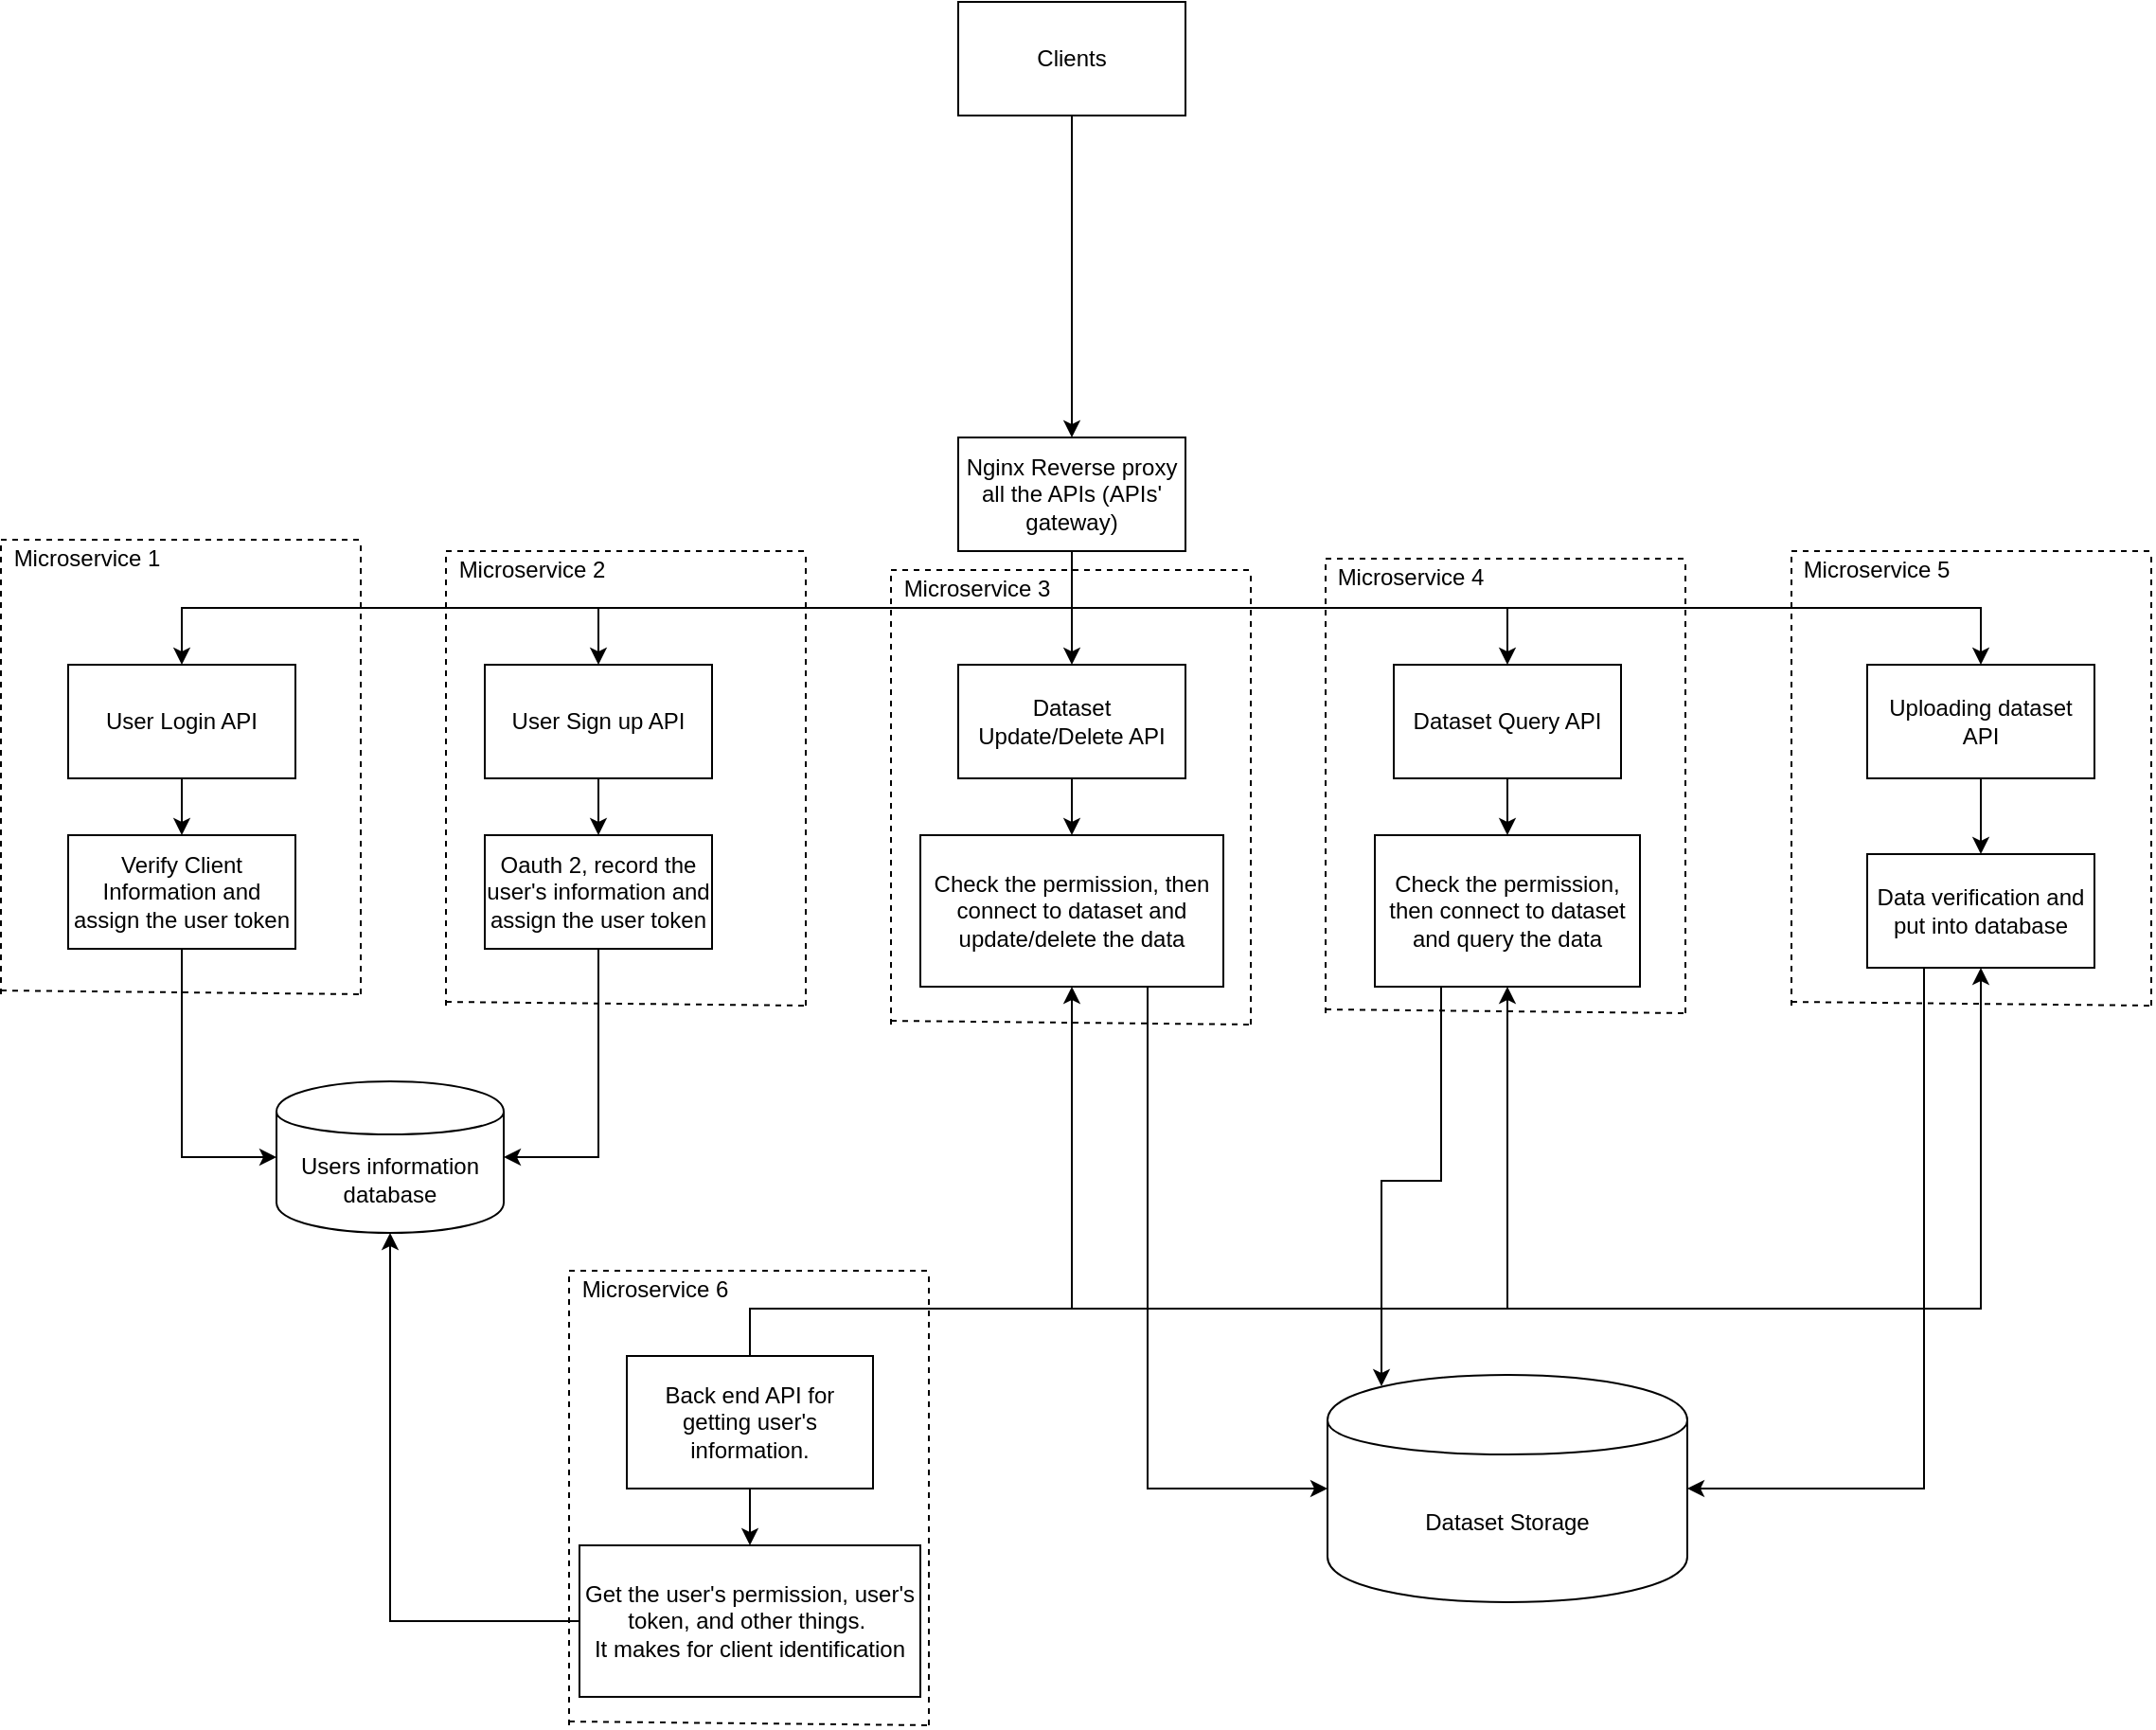 <mxfile version="10.5.9" type="github"><diagram id="BdXNo7XcTIUbs1MxbtQS" name="Page-1"><mxGraphModel dx="2496" dy="903" grid="1" gridSize="10" guides="1" tooltips="1" connect="1" arrows="1" fold="1" page="1" pageScale="1" pageWidth="827" pageHeight="1169" math="0" shadow="0"><root><mxCell id="0"/><mxCell id="1" parent="0"/><mxCell id="XDRwXw7FgSBE3GnslpfQ-49" style="edgeStyle=orthogonalEdgeStyle;rounded=0;orthogonalLoop=1;jettySize=auto;html=1;exitX=0.5;exitY=1;exitDx=0;exitDy=0;" edge="1" parent="1" source="XDRwXw7FgSBE3GnslpfQ-1" target="XDRwXw7FgSBE3GnslpfQ-13"><mxGeometry relative="1" as="geometry"/></mxCell><mxCell id="XDRwXw7FgSBE3GnslpfQ-1" value="Clients" style="rounded=0;whiteSpace=wrap;html=1;" vertex="1" parent="1"><mxGeometry x="330" y="180" width="120" height="60" as="geometry"/></mxCell><mxCell id="XDRwXw7FgSBE3GnslpfQ-57" style="edgeStyle=orthogonalEdgeStyle;rounded=0;orthogonalLoop=1;jettySize=auto;html=1;exitX=0.5;exitY=1;exitDx=0;exitDy=0;" edge="1" parent="1" source="XDRwXw7FgSBE3GnslpfQ-3" target="XDRwXw7FgSBE3GnslpfQ-53"><mxGeometry relative="1" as="geometry"/></mxCell><mxCell id="XDRwXw7FgSBE3GnslpfQ-3" value="Uploading dataset API" style="rounded=0;whiteSpace=wrap;html=1;" vertex="1" parent="1"><mxGeometry x="810" y="530" width="120" height="60" as="geometry"/></mxCell><mxCell id="XDRwXw7FgSBE3GnslpfQ-4" value="Dataset Storage" style="shape=cylinder;whiteSpace=wrap;html=1;boundedLbl=1;backgroundOutline=1;" vertex="1" parent="1"><mxGeometry x="525" y="905" width="190" height="120" as="geometry"/></mxCell><mxCell id="XDRwXw7FgSBE3GnslpfQ-92" style="edgeStyle=orthogonalEdgeStyle;rounded=0;orthogonalLoop=1;jettySize=auto;html=1;exitX=0.5;exitY=1;exitDx=0;exitDy=0;entryX=0.5;entryY=0;entryDx=0;entryDy=0;" edge="1" parent="1" source="XDRwXw7FgSBE3GnslpfQ-5" target="XDRwXw7FgSBE3GnslpfQ-36"><mxGeometry relative="1" as="geometry"/></mxCell><mxCell id="XDRwXw7FgSBE3GnslpfQ-5" value="Dataset Query API" style="rounded=0;whiteSpace=wrap;html=1;" vertex="1" parent="1"><mxGeometry x="560" y="530" width="120" height="60" as="geometry"/></mxCell><mxCell id="XDRwXw7FgSBE3GnslpfQ-30" style="edgeStyle=orthogonalEdgeStyle;rounded=0;orthogonalLoop=1;jettySize=auto;html=1;exitX=0.5;exitY=1;exitDx=0;exitDy=0;" edge="1" parent="1" source="XDRwXw7FgSBE3GnslpfQ-8" target="XDRwXw7FgSBE3GnslpfQ-27"><mxGeometry relative="1" as="geometry"/></mxCell><mxCell id="XDRwXw7FgSBE3GnslpfQ-8" value="User Login API" style="rounded=0;whiteSpace=wrap;html=1;" vertex="1" parent="1"><mxGeometry x="-140" y="530" width="120" height="60" as="geometry"/></mxCell><mxCell id="XDRwXw7FgSBE3GnslpfQ-10" value="Users information database" style="shape=cylinder;whiteSpace=wrap;html=1;boundedLbl=1;backgroundOutline=1;" vertex="1" parent="1"><mxGeometry x="-30" y="750" width="120" height="80" as="geometry"/></mxCell><mxCell id="XDRwXw7FgSBE3GnslpfQ-45" style="edgeStyle=orthogonalEdgeStyle;rounded=0;orthogonalLoop=1;jettySize=auto;html=1;exitX=0.5;exitY=1;exitDx=0;exitDy=0;entryX=0.5;entryY=0;entryDx=0;entryDy=0;" edge="1" parent="1" source="XDRwXw7FgSBE3GnslpfQ-11" target="XDRwXw7FgSBE3GnslpfQ-35"><mxGeometry relative="1" as="geometry"/></mxCell><mxCell id="XDRwXw7FgSBE3GnslpfQ-11" value="Dataset Update/Delete API" style="rounded=0;whiteSpace=wrap;html=1;" vertex="1" parent="1"><mxGeometry x="330" y="530" width="120" height="60" as="geometry"/></mxCell><mxCell id="XDRwXw7FgSBE3GnslpfQ-29" style="edgeStyle=orthogonalEdgeStyle;rounded=0;orthogonalLoop=1;jettySize=auto;html=1;exitX=0.5;exitY=1;exitDx=0;exitDy=0;entryX=0.5;entryY=0;entryDx=0;entryDy=0;" edge="1" parent="1" source="XDRwXw7FgSBE3GnslpfQ-12" target="XDRwXw7FgSBE3GnslpfQ-28"><mxGeometry relative="1" as="geometry"/></mxCell><mxCell id="XDRwXw7FgSBE3GnslpfQ-12" value="User Sign up API" style="rounded=0;whiteSpace=wrap;html=1;" vertex="1" parent="1"><mxGeometry x="80" y="530" width="120" height="60" as="geometry"/></mxCell><mxCell id="XDRwXw7FgSBE3GnslpfQ-16" style="edgeStyle=orthogonalEdgeStyle;rounded=0;orthogonalLoop=1;jettySize=auto;html=1;exitX=0.5;exitY=1;exitDx=0;exitDy=0;entryX=0.5;entryY=0;entryDx=0;entryDy=0;" edge="1" parent="1" source="XDRwXw7FgSBE3GnslpfQ-13" target="XDRwXw7FgSBE3GnslpfQ-11"><mxGeometry relative="1" as="geometry"/></mxCell><mxCell id="XDRwXw7FgSBE3GnslpfQ-17" style="edgeStyle=orthogonalEdgeStyle;rounded=0;orthogonalLoop=1;jettySize=auto;html=1;exitX=0.5;exitY=1;exitDx=0;exitDy=0;entryX=0.5;entryY=0;entryDx=0;entryDy=0;" edge="1" parent="1" source="XDRwXw7FgSBE3GnslpfQ-13" target="XDRwXw7FgSBE3GnslpfQ-5"><mxGeometry relative="1" as="geometry"/></mxCell><mxCell id="XDRwXw7FgSBE3GnslpfQ-18" style="edgeStyle=orthogonalEdgeStyle;rounded=0;orthogonalLoop=1;jettySize=auto;html=1;exitX=0.5;exitY=1;exitDx=0;exitDy=0;entryX=0.5;entryY=0;entryDx=0;entryDy=0;" edge="1" parent="1" source="XDRwXw7FgSBE3GnslpfQ-13" target="XDRwXw7FgSBE3GnslpfQ-3"><mxGeometry relative="1" as="geometry"/></mxCell><mxCell id="XDRwXw7FgSBE3GnslpfQ-19" style="edgeStyle=orthogonalEdgeStyle;rounded=0;orthogonalLoop=1;jettySize=auto;html=1;exitX=0.5;exitY=1;exitDx=0;exitDy=0;entryX=0.5;entryY=0;entryDx=0;entryDy=0;" edge="1" parent="1" source="XDRwXw7FgSBE3GnslpfQ-13" target="XDRwXw7FgSBE3GnslpfQ-12"><mxGeometry relative="1" as="geometry"/></mxCell><mxCell id="XDRwXw7FgSBE3GnslpfQ-20" style="edgeStyle=orthogonalEdgeStyle;rounded=0;orthogonalLoop=1;jettySize=auto;html=1;exitX=0.5;exitY=1;exitDx=0;exitDy=0;entryX=0.5;entryY=0;entryDx=0;entryDy=0;" edge="1" parent="1" source="XDRwXw7FgSBE3GnslpfQ-13" target="XDRwXw7FgSBE3GnslpfQ-8"><mxGeometry relative="1" as="geometry"/></mxCell><mxCell id="XDRwXw7FgSBE3GnslpfQ-13" value="Nginx&amp;nbsp;Reverse proxy all the APIs (APIs' gateway)" style="rounded=0;whiteSpace=wrap;html=1;" vertex="1" parent="1"><mxGeometry x="330" y="410" width="120" height="60" as="geometry"/></mxCell><mxCell id="XDRwXw7FgSBE3GnslpfQ-31" style="edgeStyle=orthogonalEdgeStyle;rounded=0;orthogonalLoop=1;jettySize=auto;html=1;exitX=0.5;exitY=1;exitDx=0;exitDy=0;entryX=0;entryY=0.5;entryDx=0;entryDy=0;" edge="1" parent="1" source="XDRwXw7FgSBE3GnslpfQ-27" target="XDRwXw7FgSBE3GnslpfQ-10"><mxGeometry relative="1" as="geometry"/></mxCell><mxCell id="XDRwXw7FgSBE3GnslpfQ-27" value="Verify Client Information and assign the user token" style="rounded=0;whiteSpace=wrap;html=1;" vertex="1" parent="1"><mxGeometry x="-140" y="620" width="120" height="60" as="geometry"/></mxCell><mxCell id="XDRwXw7FgSBE3GnslpfQ-34" style="edgeStyle=orthogonalEdgeStyle;rounded=0;orthogonalLoop=1;jettySize=auto;html=1;exitX=0.5;exitY=1;exitDx=0;exitDy=0;entryX=1;entryY=0.5;entryDx=0;entryDy=0;" edge="1" parent="1" source="XDRwXw7FgSBE3GnslpfQ-28" target="XDRwXw7FgSBE3GnslpfQ-10"><mxGeometry relative="1" as="geometry"/></mxCell><mxCell id="XDRwXw7FgSBE3GnslpfQ-28" value="Oauth 2, record the user's information and assign the user token" style="rounded=0;whiteSpace=wrap;html=1;" vertex="1" parent="1"><mxGeometry x="80" y="620" width="120" height="60" as="geometry"/></mxCell><mxCell id="XDRwXw7FgSBE3GnslpfQ-61" style="edgeStyle=orthogonalEdgeStyle;rounded=0;orthogonalLoop=1;jettySize=auto;html=1;exitX=0.75;exitY=1;exitDx=0;exitDy=0;entryX=0;entryY=0.5;entryDx=0;entryDy=0;" edge="1" parent="1" source="XDRwXw7FgSBE3GnslpfQ-35" target="XDRwXw7FgSBE3GnslpfQ-4"><mxGeometry relative="1" as="geometry"/></mxCell><mxCell id="XDRwXw7FgSBE3GnslpfQ-35" value="Check the p&lt;span&gt;ermission, then connect to dataset and update/delete the data&lt;/span&gt;" style="rounded=0;whiteSpace=wrap;html=1;" vertex="1" parent="1"><mxGeometry x="310" y="620" width="160" height="80" as="geometry"/></mxCell><mxCell id="XDRwXw7FgSBE3GnslpfQ-60" style="edgeStyle=orthogonalEdgeStyle;rounded=0;orthogonalLoop=1;jettySize=auto;html=1;exitX=0.25;exitY=1;exitDx=0;exitDy=0;entryX=0.15;entryY=0.05;entryDx=0;entryDy=0;entryPerimeter=0;" edge="1" parent="1" source="XDRwXw7FgSBE3GnslpfQ-36" target="XDRwXw7FgSBE3GnslpfQ-4"><mxGeometry relative="1" as="geometry"/></mxCell><mxCell id="XDRwXw7FgSBE3GnslpfQ-36" value="Check the permission, then connect to dataset and query the data" style="rounded=0;whiteSpace=wrap;html=1;" vertex="1" parent="1"><mxGeometry x="550" y="620" width="140" height="80" as="geometry"/></mxCell><mxCell id="XDRwXw7FgSBE3GnslpfQ-42" style="edgeStyle=orthogonalEdgeStyle;rounded=0;orthogonalLoop=1;jettySize=auto;html=1;exitX=0.5;exitY=1;exitDx=0;exitDy=0;entryX=0.5;entryY=0;entryDx=0;entryDy=0;" edge="1" parent="1" source="XDRwXw7FgSBE3GnslpfQ-37" target="XDRwXw7FgSBE3GnslpfQ-38"><mxGeometry relative="1" as="geometry"/></mxCell><mxCell id="XDRwXw7FgSBE3GnslpfQ-51" style="edgeStyle=orthogonalEdgeStyle;rounded=0;orthogonalLoop=1;jettySize=auto;html=1;exitX=0.5;exitY=0;exitDx=0;exitDy=0;" edge="1" parent="1" source="XDRwXw7FgSBE3GnslpfQ-37" target="XDRwXw7FgSBE3GnslpfQ-35"><mxGeometry relative="1" as="geometry"><Array as="points"><mxPoint x="220" y="870"/><mxPoint x="390" y="870"/></Array></mxGeometry></mxCell><mxCell id="XDRwXw7FgSBE3GnslpfQ-52" style="edgeStyle=orthogonalEdgeStyle;rounded=0;orthogonalLoop=1;jettySize=auto;html=1;exitX=0.5;exitY=0;exitDx=0;exitDy=0;entryX=0.5;entryY=1;entryDx=0;entryDy=0;" edge="1" parent="1" source="XDRwXw7FgSBE3GnslpfQ-37" target="XDRwXw7FgSBE3GnslpfQ-36"><mxGeometry relative="1" as="geometry"><Array as="points"><mxPoint x="220" y="870"/><mxPoint x="620" y="870"/></Array></mxGeometry></mxCell><mxCell id="XDRwXw7FgSBE3GnslpfQ-58" style="edgeStyle=orthogonalEdgeStyle;rounded=0;orthogonalLoop=1;jettySize=auto;html=1;exitX=0.5;exitY=0;exitDx=0;exitDy=0;entryX=0.5;entryY=1;entryDx=0;entryDy=0;" edge="1" parent="1" source="XDRwXw7FgSBE3GnslpfQ-37" target="XDRwXw7FgSBE3GnslpfQ-53"><mxGeometry relative="1" as="geometry"><Array as="points"><mxPoint x="220" y="870"/><mxPoint x="870" y="870"/></Array></mxGeometry></mxCell><mxCell id="XDRwXw7FgSBE3GnslpfQ-37" value="Back end API for getting user's information." style="rounded=0;whiteSpace=wrap;html=1;" vertex="1" parent="1"><mxGeometry x="155" y="895" width="130" height="70" as="geometry"/></mxCell><mxCell id="XDRwXw7FgSBE3GnslpfQ-43" style="edgeStyle=orthogonalEdgeStyle;rounded=0;orthogonalLoop=1;jettySize=auto;html=1;exitX=0;exitY=0.5;exitDx=0;exitDy=0;entryX=0.5;entryY=1;entryDx=0;entryDy=0;" edge="1" parent="1" source="XDRwXw7FgSBE3GnslpfQ-38" target="XDRwXw7FgSBE3GnslpfQ-10"><mxGeometry relative="1" as="geometry"/></mxCell><mxCell id="XDRwXw7FgSBE3GnslpfQ-38" value="Get the user's permission, user's token, and other things.&amp;nbsp;&lt;br&gt;It makes for client identification&lt;br&gt;" style="rounded=0;whiteSpace=wrap;html=1;" vertex="1" parent="1"><mxGeometry x="130" y="995" width="180" height="80" as="geometry"/></mxCell><mxCell id="XDRwXw7FgSBE3GnslpfQ-59" style="edgeStyle=orthogonalEdgeStyle;rounded=0;orthogonalLoop=1;jettySize=auto;html=1;exitX=0.25;exitY=1;exitDx=0;exitDy=0;entryX=1;entryY=0.5;entryDx=0;entryDy=0;" edge="1" parent="1" source="XDRwXw7FgSBE3GnslpfQ-53" target="XDRwXw7FgSBE3GnslpfQ-4"><mxGeometry relative="1" as="geometry"/></mxCell><mxCell id="XDRwXw7FgSBE3GnslpfQ-53" value="&lt;span&gt;Data verification and put into database&lt;/span&gt;" style="rounded=0;whiteSpace=wrap;html=1;" vertex="1" parent="1"><mxGeometry x="810" y="630" width="120" height="60" as="geometry"/></mxCell><mxCell id="XDRwXw7FgSBE3GnslpfQ-62" value="" style="endArrow=none;dashed=1;html=1;" edge="1" parent="1"><mxGeometry width="50" height="50" relative="1" as="geometry"><mxPoint x="-175.5" y="464" as="sourcePoint"/><mxPoint x="14.5" y="464" as="targetPoint"/></mxGeometry></mxCell><mxCell id="XDRwXw7FgSBE3GnslpfQ-63" value="" style="endArrow=none;dashed=1;html=1;" edge="1" parent="1"><mxGeometry width="50" height="50" relative="1" as="geometry"><mxPoint x="14.5" y="704" as="sourcePoint"/><mxPoint x="14.5" y="464" as="targetPoint"/></mxGeometry></mxCell><mxCell id="XDRwXw7FgSBE3GnslpfQ-64" value="" style="endArrow=none;dashed=1;html=1;" edge="1" parent="1"><mxGeometry width="50" height="50" relative="1" as="geometry"><mxPoint x="-175.5" y="704" as="sourcePoint"/><mxPoint x="-175.5" y="464" as="targetPoint"/></mxGeometry></mxCell><mxCell id="XDRwXw7FgSBE3GnslpfQ-65" value="" style="endArrow=none;dashed=1;html=1;" edge="1" parent="1"><mxGeometry width="50" height="50" relative="1" as="geometry"><mxPoint x="-175.5" y="702" as="sourcePoint"/><mxPoint x="14.5" y="704" as="targetPoint"/></mxGeometry></mxCell><mxCell id="XDRwXw7FgSBE3GnslpfQ-66" value="Microservice 1" style="text;html=1;strokeColor=none;fillColor=none;align=center;verticalAlign=middle;whiteSpace=wrap;rounded=0;" vertex="1" parent="1"><mxGeometry x="-175.5" y="464" width="90" height="20" as="geometry"/></mxCell><mxCell id="XDRwXw7FgSBE3GnslpfQ-67" value="" style="endArrow=none;dashed=1;html=1;" edge="1" parent="1"><mxGeometry width="50" height="50" relative="1" as="geometry"><mxPoint x="59.5" y="470" as="sourcePoint"/><mxPoint x="249.5" y="470" as="targetPoint"/></mxGeometry></mxCell><mxCell id="XDRwXw7FgSBE3GnslpfQ-68" value="" style="endArrow=none;dashed=1;html=1;" edge="1" parent="1"><mxGeometry width="50" height="50" relative="1" as="geometry"><mxPoint x="249.5" y="710" as="sourcePoint"/><mxPoint x="249.5" y="470" as="targetPoint"/></mxGeometry></mxCell><mxCell id="XDRwXw7FgSBE3GnslpfQ-69" value="" style="endArrow=none;dashed=1;html=1;" edge="1" parent="1"><mxGeometry width="50" height="50" relative="1" as="geometry"><mxPoint x="59.5" y="710" as="sourcePoint"/><mxPoint x="59.5" y="470" as="targetPoint"/></mxGeometry></mxCell><mxCell id="XDRwXw7FgSBE3GnslpfQ-70" value="" style="endArrow=none;dashed=1;html=1;" edge="1" parent="1"><mxGeometry width="50" height="50" relative="1" as="geometry"><mxPoint x="59.5" y="708" as="sourcePoint"/><mxPoint x="249.5" y="710" as="targetPoint"/></mxGeometry></mxCell><mxCell id="XDRwXw7FgSBE3GnslpfQ-71" value="Microservice 2" style="text;html=1;strokeColor=none;fillColor=none;align=center;verticalAlign=middle;whiteSpace=wrap;rounded=0;" vertex="1" parent="1"><mxGeometry x="59.5" y="470" width="90" height="20" as="geometry"/></mxCell><mxCell id="XDRwXw7FgSBE3GnslpfQ-72" value="" style="endArrow=none;dashed=1;html=1;" edge="1" parent="1"><mxGeometry width="50" height="50" relative="1" as="geometry"><mxPoint x="294.5" y="480" as="sourcePoint"/><mxPoint x="484.5" y="480" as="targetPoint"/></mxGeometry></mxCell><mxCell id="XDRwXw7FgSBE3GnslpfQ-73" value="" style="endArrow=none;dashed=1;html=1;" edge="1" parent="1"><mxGeometry width="50" height="50" relative="1" as="geometry"><mxPoint x="484.5" y="720" as="sourcePoint"/><mxPoint x="484.5" y="480" as="targetPoint"/></mxGeometry></mxCell><mxCell id="XDRwXw7FgSBE3GnslpfQ-74" value="" style="endArrow=none;dashed=1;html=1;" edge="1" parent="1"><mxGeometry width="50" height="50" relative="1" as="geometry"><mxPoint x="294.5" y="720" as="sourcePoint"/><mxPoint x="294.5" y="480" as="targetPoint"/></mxGeometry></mxCell><mxCell id="XDRwXw7FgSBE3GnslpfQ-75" value="" style="endArrow=none;dashed=1;html=1;" edge="1" parent="1"><mxGeometry width="50" height="50" relative="1" as="geometry"><mxPoint x="294.5" y="718" as="sourcePoint"/><mxPoint x="484.5" y="720" as="targetPoint"/></mxGeometry></mxCell><mxCell id="XDRwXw7FgSBE3GnslpfQ-76" value="Microservice 3" style="text;html=1;strokeColor=none;fillColor=none;align=center;verticalAlign=middle;whiteSpace=wrap;rounded=0;" vertex="1" parent="1"><mxGeometry x="294.5" y="480" width="90" height="20" as="geometry"/></mxCell><mxCell id="XDRwXw7FgSBE3GnslpfQ-77" value="" style="endArrow=none;dashed=1;html=1;" edge="1" parent="1"><mxGeometry width="50" height="50" relative="1" as="geometry"><mxPoint x="524" y="474" as="sourcePoint"/><mxPoint x="714" y="474" as="targetPoint"/></mxGeometry></mxCell><mxCell id="XDRwXw7FgSBE3GnslpfQ-78" value="" style="endArrow=none;dashed=1;html=1;" edge="1" parent="1"><mxGeometry width="50" height="50" relative="1" as="geometry"><mxPoint x="714" y="714" as="sourcePoint"/><mxPoint x="714" y="474" as="targetPoint"/></mxGeometry></mxCell><mxCell id="XDRwXw7FgSBE3GnslpfQ-79" value="" style="endArrow=none;dashed=1;html=1;" edge="1" parent="1"><mxGeometry width="50" height="50" relative="1" as="geometry"><mxPoint x="524" y="714" as="sourcePoint"/><mxPoint x="524" y="474" as="targetPoint"/></mxGeometry></mxCell><mxCell id="XDRwXw7FgSBE3GnslpfQ-80" value="" style="endArrow=none;dashed=1;html=1;" edge="1" parent="1"><mxGeometry width="50" height="50" relative="1" as="geometry"><mxPoint x="524" y="712" as="sourcePoint"/><mxPoint x="714" y="714" as="targetPoint"/></mxGeometry></mxCell><mxCell id="XDRwXw7FgSBE3GnslpfQ-81" value="Microservice 4" style="text;html=1;strokeColor=none;fillColor=none;align=center;verticalAlign=middle;whiteSpace=wrap;rounded=0;" vertex="1" parent="1"><mxGeometry x="524" y="474" width="90" height="20" as="geometry"/></mxCell><mxCell id="XDRwXw7FgSBE3GnslpfQ-82" value="" style="endArrow=none;dashed=1;html=1;" edge="1" parent="1"><mxGeometry width="50" height="50" relative="1" as="geometry"><mxPoint x="770" y="470" as="sourcePoint"/><mxPoint x="960" y="470" as="targetPoint"/></mxGeometry></mxCell><mxCell id="XDRwXw7FgSBE3GnslpfQ-83" value="" style="endArrow=none;dashed=1;html=1;" edge="1" parent="1"><mxGeometry width="50" height="50" relative="1" as="geometry"><mxPoint x="960" y="710" as="sourcePoint"/><mxPoint x="960" y="470" as="targetPoint"/></mxGeometry></mxCell><mxCell id="XDRwXw7FgSBE3GnslpfQ-84" value="" style="endArrow=none;dashed=1;html=1;" edge="1" parent="1"><mxGeometry width="50" height="50" relative="1" as="geometry"><mxPoint x="770" y="710" as="sourcePoint"/><mxPoint x="770" y="470" as="targetPoint"/></mxGeometry></mxCell><mxCell id="XDRwXw7FgSBE3GnslpfQ-85" value="" style="endArrow=none;dashed=1;html=1;" edge="1" parent="1"><mxGeometry width="50" height="50" relative="1" as="geometry"><mxPoint x="770" y="708" as="sourcePoint"/><mxPoint x="960" y="710" as="targetPoint"/></mxGeometry></mxCell><mxCell id="XDRwXw7FgSBE3GnslpfQ-86" value="Microservice 5" style="text;html=1;strokeColor=none;fillColor=none;align=center;verticalAlign=middle;whiteSpace=wrap;rounded=0;" vertex="1" parent="1"><mxGeometry x="770" y="470" width="90" height="20" as="geometry"/></mxCell><mxCell id="XDRwXw7FgSBE3GnslpfQ-87" value="" style="endArrow=none;dashed=1;html=1;" edge="1" parent="1"><mxGeometry width="50" height="50" relative="1" as="geometry"><mxPoint x="124.5" y="850" as="sourcePoint"/><mxPoint x="314.5" y="850" as="targetPoint"/></mxGeometry></mxCell><mxCell id="XDRwXw7FgSBE3GnslpfQ-88" value="" style="endArrow=none;dashed=1;html=1;" edge="1" parent="1"><mxGeometry width="50" height="50" relative="1" as="geometry"><mxPoint x="314.5" y="1090" as="sourcePoint"/><mxPoint x="314.5" y="850" as="targetPoint"/></mxGeometry></mxCell><mxCell id="XDRwXw7FgSBE3GnslpfQ-89" value="" style="endArrow=none;dashed=1;html=1;" edge="1" parent="1"><mxGeometry width="50" height="50" relative="1" as="geometry"><mxPoint x="124.5" y="1090" as="sourcePoint"/><mxPoint x="124.5" y="850" as="targetPoint"/></mxGeometry></mxCell><mxCell id="XDRwXw7FgSBE3GnslpfQ-90" value="" style="endArrow=none;dashed=1;html=1;" edge="1" parent="1"><mxGeometry width="50" height="50" relative="1" as="geometry"><mxPoint x="124.5" y="1088" as="sourcePoint"/><mxPoint x="314.5" y="1090" as="targetPoint"/></mxGeometry></mxCell><mxCell id="XDRwXw7FgSBE3GnslpfQ-91" value="Microservice 6" style="text;html=1;strokeColor=none;fillColor=none;align=center;verticalAlign=middle;whiteSpace=wrap;rounded=0;" vertex="1" parent="1"><mxGeometry x="124.5" y="850" width="90" height="20" as="geometry"/></mxCell></root></mxGraphModel></diagram></mxfile>